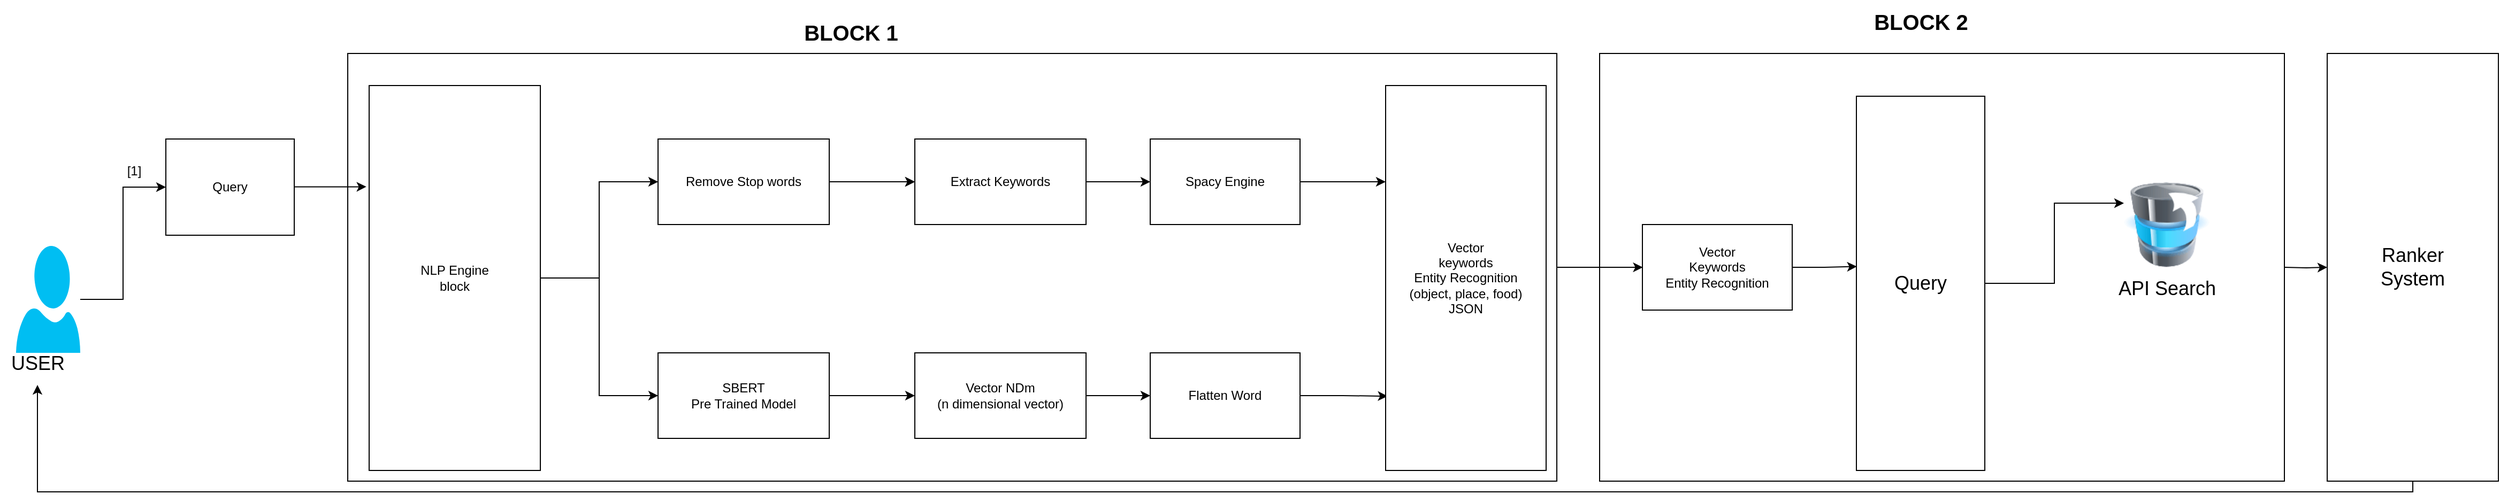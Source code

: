 <mxfile version="20.5.3" type="github">
  <diagram id="EGok0XlnsOkUb_3nYnCu" name="Page-1">
    <mxGraphModel dx="944" dy="490" grid="1" gridSize="10" guides="1" tooltips="1" connect="1" arrows="1" fold="1" page="1" pageScale="1" pageWidth="850" pageHeight="1100" math="0" shadow="0">
      <root>
        <mxCell id="0" />
        <mxCell id="1" parent="0" />
        <mxCell id="nxeFCxMN1MqG7Rf2cFIi-36" style="edgeStyle=orthogonalEdgeStyle;rounded=0;orthogonalLoop=1;jettySize=auto;html=1;entryX=0.063;entryY=0.5;entryDx=0;entryDy=0;entryPerimeter=0;fontSize=18;" parent="1" source="nxeFCxMN1MqG7Rf2cFIi-26" edge="1">
          <mxGeometry relative="1" as="geometry">
            <mxPoint x="1560.32" y="360" as="targetPoint" />
          </mxGeometry>
        </mxCell>
        <mxCell id="nxeFCxMN1MqG7Rf2cFIi-26" value="" style="rounded=0;whiteSpace=wrap;html=1;fillColor=none;" parent="1" vertex="1">
          <mxGeometry x="350" y="160" width="1130" height="400" as="geometry" />
        </mxCell>
        <mxCell id="nxeFCxMN1MqG7Rf2cFIi-3" style="edgeStyle=orthogonalEdgeStyle;rounded=0;orthogonalLoop=1;jettySize=auto;html=1;entryX=0;entryY=0.5;entryDx=0;entryDy=0;" parent="1" source="nxeFCxMN1MqG7Rf2cFIi-1" target="nxeFCxMN1MqG7Rf2cFIi-2" edge="1">
          <mxGeometry relative="1" as="geometry" />
        </mxCell>
        <mxCell id="nxeFCxMN1MqG7Rf2cFIi-1" value="" style="verticalLabelPosition=bottom;html=1;verticalAlign=top;align=center;strokeColor=none;fillColor=#00BEF2;shape=mxgraph.azure.user;" parent="1" vertex="1">
          <mxGeometry x="40" y="340" width="60" height="100" as="geometry" />
        </mxCell>
        <mxCell id="nxeFCxMN1MqG7Rf2cFIi-8" style="edgeStyle=orthogonalEdgeStyle;rounded=0;orthogonalLoop=1;jettySize=auto;html=1;entryX=0.273;entryY=0.999;entryDx=0;entryDy=0;entryPerimeter=0;" parent="1" source="nxeFCxMN1MqG7Rf2cFIi-2" edge="1">
          <mxGeometry relative="1" as="geometry">
            <mxPoint x="367.329" y="284.662" as="targetPoint" />
            <Array as="points">
              <mxPoint x="358" y="285" />
            </Array>
          </mxGeometry>
        </mxCell>
        <mxCell id="nxeFCxMN1MqG7Rf2cFIi-2" value="Query" style="rounded=0;whiteSpace=wrap;html=1;" parent="1" vertex="1">
          <mxGeometry x="180" y="240" width="120" height="90" as="geometry" />
        </mxCell>
        <mxCell id="nxeFCxMN1MqG7Rf2cFIi-5" value="[1]" style="text;html=1;align=center;verticalAlign=middle;resizable=0;points=[];autosize=1;strokeColor=none;fillColor=none;" parent="1" vertex="1">
          <mxGeometry x="130" y="255" width="40" height="30" as="geometry" />
        </mxCell>
        <mxCell id="nxeFCxMN1MqG7Rf2cFIi-11" style="edgeStyle=orthogonalEdgeStyle;rounded=0;orthogonalLoop=1;jettySize=auto;html=1;entryX=0;entryY=0.5;entryDx=0;entryDy=0;" parent="1" source="nxeFCxMN1MqG7Rf2cFIi-9" target="nxeFCxMN1MqG7Rf2cFIi-10" edge="1">
          <mxGeometry relative="1" as="geometry">
            <Array as="points">
              <mxPoint x="585" y="370" />
              <mxPoint x="585" y="280" />
            </Array>
          </mxGeometry>
        </mxCell>
        <mxCell id="nxeFCxMN1MqG7Rf2cFIi-16" style="edgeStyle=orthogonalEdgeStyle;rounded=0;orthogonalLoop=1;jettySize=auto;html=1;entryX=0;entryY=0.5;entryDx=0;entryDy=0;" parent="1" source="nxeFCxMN1MqG7Rf2cFIi-9" target="nxeFCxMN1MqG7Rf2cFIi-14" edge="1">
          <mxGeometry relative="1" as="geometry" />
        </mxCell>
        <mxCell id="nxeFCxMN1MqG7Rf2cFIi-9" value="NLP Engine&lt;br&gt;block" style="rounded=0;whiteSpace=wrap;html=1;" parent="1" vertex="1">
          <mxGeometry x="370" y="190" width="160" height="360" as="geometry" />
        </mxCell>
        <mxCell id="nxeFCxMN1MqG7Rf2cFIi-13" style="edgeStyle=orthogonalEdgeStyle;rounded=0;orthogonalLoop=1;jettySize=auto;html=1;entryX=0;entryY=0.5;entryDx=0;entryDy=0;" parent="1" source="nxeFCxMN1MqG7Rf2cFIi-10" target="nxeFCxMN1MqG7Rf2cFIi-12" edge="1">
          <mxGeometry relative="1" as="geometry" />
        </mxCell>
        <mxCell id="ItMqKBE_S90DD2JkjEQu-3" value="" style="edgeStyle=orthogonalEdgeStyle;rounded=0;orthogonalLoop=1;jettySize=auto;html=1;" edge="1" parent="1" source="nxeFCxMN1MqG7Rf2cFIi-10" target="nxeFCxMN1MqG7Rf2cFIi-12">
          <mxGeometry relative="1" as="geometry" />
        </mxCell>
        <mxCell id="nxeFCxMN1MqG7Rf2cFIi-10" value="Remove Stop words" style="rounded=0;whiteSpace=wrap;html=1;" parent="1" vertex="1">
          <mxGeometry x="640" y="240" width="160" height="80" as="geometry" />
        </mxCell>
        <mxCell id="nxeFCxMN1MqG7Rf2cFIi-21" style="edgeStyle=orthogonalEdgeStyle;rounded=0;orthogonalLoop=1;jettySize=auto;html=1;entryX=0;entryY=0.5;entryDx=0;entryDy=0;" parent="1" source="nxeFCxMN1MqG7Rf2cFIi-12" target="nxeFCxMN1MqG7Rf2cFIi-20" edge="1">
          <mxGeometry relative="1" as="geometry" />
        </mxCell>
        <mxCell id="nxeFCxMN1MqG7Rf2cFIi-12" value="Extract Keywords" style="rounded=0;whiteSpace=wrap;html=1;" parent="1" vertex="1">
          <mxGeometry x="880" y="240" width="160" height="80" as="geometry" />
        </mxCell>
        <mxCell id="nxeFCxMN1MqG7Rf2cFIi-18" style="edgeStyle=orthogonalEdgeStyle;rounded=0;orthogonalLoop=1;jettySize=auto;html=1;entryX=0;entryY=0.5;entryDx=0;entryDy=0;" parent="1" source="nxeFCxMN1MqG7Rf2cFIi-14" target="nxeFCxMN1MqG7Rf2cFIi-17" edge="1">
          <mxGeometry relative="1" as="geometry" />
        </mxCell>
        <mxCell id="nxeFCxMN1MqG7Rf2cFIi-14" value="SBERT&lt;br&gt;Pre Trained Model" style="rounded=0;whiteSpace=wrap;html=1;" parent="1" vertex="1">
          <mxGeometry x="640" y="440" width="160" height="80" as="geometry" />
        </mxCell>
        <mxCell id="nxeFCxMN1MqG7Rf2cFIi-22" style="edgeStyle=orthogonalEdgeStyle;rounded=0;orthogonalLoop=1;jettySize=auto;html=1;entryX=0;entryY=0.5;entryDx=0;entryDy=0;" parent="1" source="nxeFCxMN1MqG7Rf2cFIi-17" target="nxeFCxMN1MqG7Rf2cFIi-19" edge="1">
          <mxGeometry relative="1" as="geometry" />
        </mxCell>
        <mxCell id="nxeFCxMN1MqG7Rf2cFIi-17" value="Vector NDm&lt;br&gt;(n dimensional vector)" style="rounded=0;whiteSpace=wrap;html=1;" parent="1" vertex="1">
          <mxGeometry x="880" y="440" width="160" height="80" as="geometry" />
        </mxCell>
        <mxCell id="nxeFCxMN1MqG7Rf2cFIi-25" style="edgeStyle=orthogonalEdgeStyle;rounded=0;orthogonalLoop=1;jettySize=auto;html=1;entryX=0.012;entryY=0.807;entryDx=0;entryDy=0;entryPerimeter=0;" parent="1" source="nxeFCxMN1MqG7Rf2cFIi-19" target="nxeFCxMN1MqG7Rf2cFIi-23" edge="1">
          <mxGeometry relative="1" as="geometry" />
        </mxCell>
        <mxCell id="nxeFCxMN1MqG7Rf2cFIi-19" value="Flatten Word" style="rounded=0;whiteSpace=wrap;html=1;" parent="1" vertex="1">
          <mxGeometry x="1100" y="440" width="140" height="80" as="geometry" />
        </mxCell>
        <mxCell id="nxeFCxMN1MqG7Rf2cFIi-24" style="edgeStyle=orthogonalEdgeStyle;rounded=0;orthogonalLoop=1;jettySize=auto;html=1;entryX=0;entryY=0.25;entryDx=0;entryDy=0;" parent="1" source="nxeFCxMN1MqG7Rf2cFIi-20" target="nxeFCxMN1MqG7Rf2cFIi-23" edge="1">
          <mxGeometry relative="1" as="geometry" />
        </mxCell>
        <mxCell id="nxeFCxMN1MqG7Rf2cFIi-20" value="Spacy Engine" style="rounded=0;whiteSpace=wrap;html=1;" parent="1" vertex="1">
          <mxGeometry x="1100" y="240" width="140" height="80" as="geometry" />
        </mxCell>
        <mxCell id="nxeFCxMN1MqG7Rf2cFIi-23" value="Vector&lt;br&gt;keywords&lt;br&gt;Entity Recognition&lt;br&gt;(object, place, food)&lt;br&gt;JSON" style="rounded=0;whiteSpace=wrap;html=1;" parent="1" vertex="1">
          <mxGeometry x="1320" y="190" width="150" height="360" as="geometry" />
        </mxCell>
        <mxCell id="nxeFCxMN1MqG7Rf2cFIi-27" value="&lt;b&gt;&lt;font style=&quot;font-size: 20px;&quot;&gt;BLOCK 1&lt;/font&gt;&lt;/b&gt;" style="text;html=1;align=center;verticalAlign=middle;resizable=0;points=[];autosize=1;strokeColor=none;fillColor=none;" parent="1" vertex="1">
          <mxGeometry x="765" y="120" width="110" height="40" as="geometry" />
        </mxCell>
        <mxCell id="nxeFCxMN1MqG7Rf2cFIi-33" style="edgeStyle=orthogonalEdgeStyle;rounded=0;orthogonalLoop=1;jettySize=auto;html=1;entryX=0.003;entryY=0.455;entryDx=0;entryDy=0;entryPerimeter=0;fontSize=18;" parent="1" source="nxeFCxMN1MqG7Rf2cFIi-29" target="nxeFCxMN1MqG7Rf2cFIi-30" edge="1">
          <mxGeometry relative="1" as="geometry" />
        </mxCell>
        <mxCell id="nxeFCxMN1MqG7Rf2cFIi-29" value="Vector&lt;br&gt;Keywords&lt;br&gt;Entity Recognition" style="rounded=0;whiteSpace=wrap;html=1;fontSize=12;fillColor=default;" parent="1" vertex="1">
          <mxGeometry x="1560" y="320" width="140" height="80" as="geometry" />
        </mxCell>
        <mxCell id="nxeFCxMN1MqG7Rf2cFIi-34" style="edgeStyle=orthogonalEdgeStyle;rounded=0;orthogonalLoop=1;jettySize=auto;html=1;entryX=0;entryY=0.25;entryDx=0;entryDy=0;fontSize=18;" parent="1" source="nxeFCxMN1MqG7Rf2cFIi-30" target="nxeFCxMN1MqG7Rf2cFIi-31" edge="1">
          <mxGeometry relative="1" as="geometry" />
        </mxCell>
        <mxCell id="nxeFCxMN1MqG7Rf2cFIi-30" value="&lt;font style=&quot;font-size: 18px;&quot;&gt;Query&lt;/font&gt;" style="rounded=0;whiteSpace=wrap;html=1;fontSize=12;fillColor=default;" parent="1" vertex="1">
          <mxGeometry x="1760" y="200" width="120" height="350" as="geometry" />
        </mxCell>
        <mxCell id="nxeFCxMN1MqG7Rf2cFIi-31" value="" style="image;html=1;image=img/lib/clip_art/computers/Database_Move_Stack_128x128.png;fontSize=18;fillColor=none;" parent="1" vertex="1">
          <mxGeometry x="2010" y="280" width="80" height="80" as="geometry" />
        </mxCell>
        <mxCell id="nxeFCxMN1MqG7Rf2cFIi-32" value="API Search" style="text;html=1;align=center;verticalAlign=middle;resizable=0;points=[];autosize=1;strokeColor=none;fillColor=none;fontSize=18;" parent="1" vertex="1">
          <mxGeometry x="1995" y="360" width="110" height="40" as="geometry" />
        </mxCell>
        <mxCell id="nxeFCxMN1MqG7Rf2cFIi-37" style="edgeStyle=orthogonalEdgeStyle;rounded=0;orthogonalLoop=1;jettySize=auto;html=1;fontSize=18;" parent="1" edge="1">
          <mxGeometry relative="1" as="geometry">
            <mxPoint x="2200" y="360" as="targetPoint" />
            <mxPoint x="2160" y="360" as="sourcePoint" />
          </mxGeometry>
        </mxCell>
        <mxCell id="nxeFCxMN1MqG7Rf2cFIi-38" value="&lt;b&gt;&lt;font style=&quot;font-size: 20px;&quot;&gt;BLOCK 2&lt;/font&gt;&lt;/b&gt;" style="text;html=1;align=center;verticalAlign=middle;resizable=0;points=[];autosize=1;strokeColor=none;fillColor=none;" parent="1" vertex="1">
          <mxGeometry x="1765" y="110" width="110" height="40" as="geometry" />
        </mxCell>
        <mxCell id="nxeFCxMN1MqG7Rf2cFIi-44" style="edgeStyle=orthogonalEdgeStyle;rounded=0;orthogonalLoop=1;jettySize=auto;html=1;fontSize=18;" parent="1" source="nxeFCxMN1MqG7Rf2cFIi-41" target="nxeFCxMN1MqG7Rf2cFIi-43" edge="1">
          <mxGeometry relative="1" as="geometry">
            <mxPoint x="74.353" y="570" as="targetPoint" />
            <Array as="points">
              <mxPoint x="2280" y="570" />
              <mxPoint x="60" y="570" />
            </Array>
          </mxGeometry>
        </mxCell>
        <mxCell id="nxeFCxMN1MqG7Rf2cFIi-41" value="Ranker&lt;br&gt;System" style="rounded=0;whiteSpace=wrap;html=1;fontSize=18;fillColor=none;" parent="1" vertex="1">
          <mxGeometry x="2200" y="160" width="160" height="400" as="geometry" />
        </mxCell>
        <mxCell id="nxeFCxMN1MqG7Rf2cFIi-43" value="USER&lt;br&gt;" style="text;html=1;align=center;verticalAlign=middle;resizable=0;points=[];autosize=1;strokeColor=none;fillColor=none;fontSize=18;" parent="1" vertex="1">
          <mxGeometry x="25" y="430" width="70" height="40" as="geometry" />
        </mxCell>
        <mxCell id="ItMqKBE_S90DD2JkjEQu-6" value="" style="rounded=0;whiteSpace=wrap;html=1;fillColor=none;" vertex="1" parent="1">
          <mxGeometry x="1520" y="160" width="640" height="400" as="geometry" />
        </mxCell>
      </root>
    </mxGraphModel>
  </diagram>
</mxfile>
